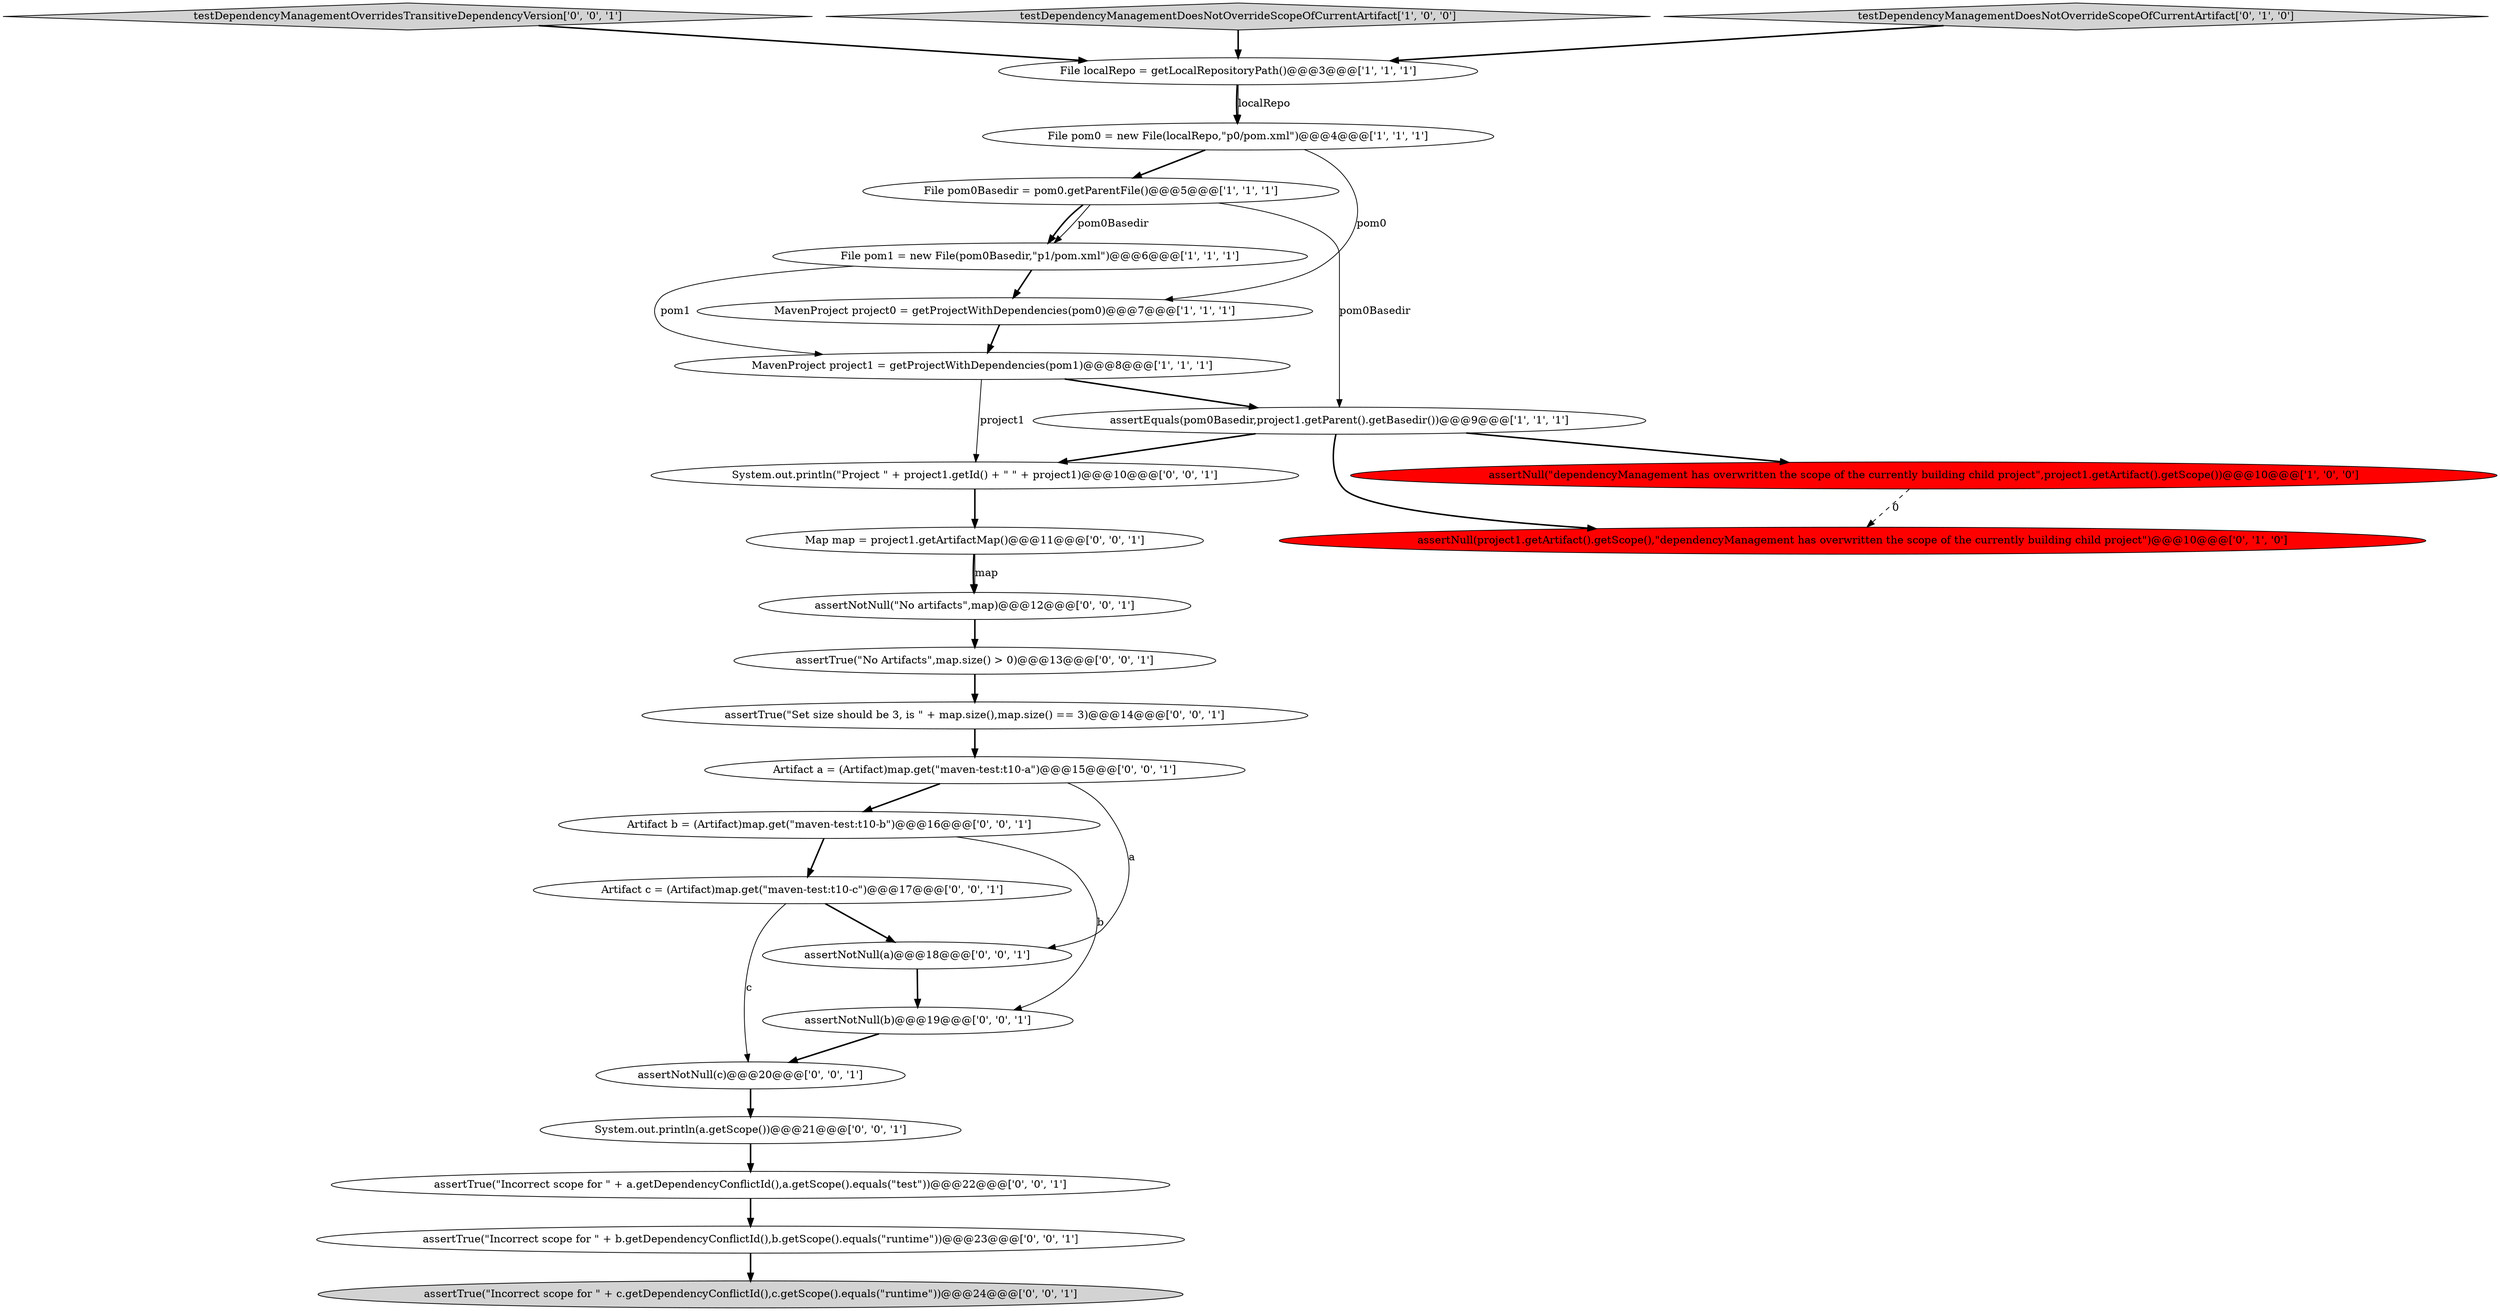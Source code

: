 digraph {
18 [style = filled, label = "Artifact c = (Artifact)map.get(\"maven-test:t10-c\")@@@17@@@['0', '0', '1']", fillcolor = white, shape = ellipse image = "AAA0AAABBB3BBB"];
11 [style = filled, label = "assertTrue(\"No Artifacts\",map.size() > 0)@@@13@@@['0', '0', '1']", fillcolor = white, shape = ellipse image = "AAA0AAABBB3BBB"];
8 [style = filled, label = "assertNull(\"dependencyManagement has overwritten the scope of the currently building child project\",project1.getArtifact().getScope())@@@10@@@['1', '0', '0']", fillcolor = red, shape = ellipse image = "AAA1AAABBB1BBB"];
25 [style = filled, label = "assertTrue(\"Incorrect scope for \" + a.getDependencyConflictId(),a.getScope().equals(\"test\"))@@@22@@@['0', '0', '1']", fillcolor = white, shape = ellipse image = "AAA0AAABBB3BBB"];
7 [style = filled, label = "assertEquals(pom0Basedir,project1.getParent().getBasedir())@@@9@@@['1', '1', '1']", fillcolor = white, shape = ellipse image = "AAA0AAABBB1BBB"];
5 [style = filled, label = "File pom0Basedir = pom0.getParentFile()@@@5@@@['1', '1', '1']", fillcolor = white, shape = ellipse image = "AAA0AAABBB1BBB"];
2 [style = filled, label = "MavenProject project1 = getProjectWithDependencies(pom1)@@@8@@@['1', '1', '1']", fillcolor = white, shape = ellipse image = "AAA0AAABBB1BBB"];
12 [style = filled, label = "Artifact b = (Artifact)map.get(\"maven-test:t10-b\")@@@16@@@['0', '0', '1']", fillcolor = white, shape = ellipse image = "AAA0AAABBB3BBB"];
21 [style = filled, label = "assertTrue(\"Incorrect scope for \" + c.getDependencyConflictId(),c.getScope().equals(\"runtime\"))@@@24@@@['0', '0', '1']", fillcolor = lightgray, shape = ellipse image = "AAA0AAABBB3BBB"];
23 [style = filled, label = "Map map = project1.getArtifactMap()@@@11@@@['0', '0', '1']", fillcolor = white, shape = ellipse image = "AAA0AAABBB3BBB"];
3 [style = filled, label = "File pom1 = new File(pom0Basedir,\"p1/pom.xml\")@@@6@@@['1', '1', '1']", fillcolor = white, shape = ellipse image = "AAA0AAABBB1BBB"];
4 [style = filled, label = "File localRepo = getLocalRepositoryPath()@@@3@@@['1', '1', '1']", fillcolor = white, shape = ellipse image = "AAA0AAABBB1BBB"];
15 [style = filled, label = "testDependencyManagementOverridesTransitiveDependencyVersion['0', '0', '1']", fillcolor = lightgray, shape = diamond image = "AAA0AAABBB3BBB"];
19 [style = filled, label = "assertNotNull(a)@@@18@@@['0', '0', '1']", fillcolor = white, shape = ellipse image = "AAA0AAABBB3BBB"];
1 [style = filled, label = "testDependencyManagementDoesNotOverrideScopeOfCurrentArtifact['1', '0', '0']", fillcolor = lightgray, shape = diamond image = "AAA0AAABBB1BBB"];
24 [style = filled, label = "Artifact a = (Artifact)map.get(\"maven-test:t10-a\")@@@15@@@['0', '0', '1']", fillcolor = white, shape = ellipse image = "AAA0AAABBB3BBB"];
0 [style = filled, label = "File pom0 = new File(localRepo,\"p0/pom.xml\")@@@4@@@['1', '1', '1']", fillcolor = white, shape = ellipse image = "AAA0AAABBB1BBB"];
13 [style = filled, label = "System.out.println(a.getScope())@@@21@@@['0', '0', '1']", fillcolor = white, shape = ellipse image = "AAA0AAABBB3BBB"];
26 [style = filled, label = "assertTrue(\"Set size should be 3, is \" + map.size(),map.size() == 3)@@@14@@@['0', '0', '1']", fillcolor = white, shape = ellipse image = "AAA0AAABBB3BBB"];
6 [style = filled, label = "MavenProject project0 = getProjectWithDependencies(pom0)@@@7@@@['1', '1', '1']", fillcolor = white, shape = ellipse image = "AAA0AAABBB1BBB"];
16 [style = filled, label = "assertNotNull(\"No artifacts\",map)@@@12@@@['0', '0', '1']", fillcolor = white, shape = ellipse image = "AAA0AAABBB3BBB"];
20 [style = filled, label = "assertTrue(\"Incorrect scope for \" + b.getDependencyConflictId(),b.getScope().equals(\"runtime\"))@@@23@@@['0', '0', '1']", fillcolor = white, shape = ellipse image = "AAA0AAABBB3BBB"];
22 [style = filled, label = "assertNotNull(c)@@@20@@@['0', '0', '1']", fillcolor = white, shape = ellipse image = "AAA0AAABBB3BBB"];
10 [style = filled, label = "testDependencyManagementDoesNotOverrideScopeOfCurrentArtifact['0', '1', '0']", fillcolor = lightgray, shape = diamond image = "AAA0AAABBB2BBB"];
14 [style = filled, label = "assertNotNull(b)@@@19@@@['0', '0', '1']", fillcolor = white, shape = ellipse image = "AAA0AAABBB3BBB"];
9 [style = filled, label = "assertNull(project1.getArtifact().getScope(),\"dependencyManagement has overwritten the scope of the currently building child project\")@@@10@@@['0', '1', '0']", fillcolor = red, shape = ellipse image = "AAA1AAABBB2BBB"];
17 [style = filled, label = "System.out.println(\"Project \" + project1.getId() + \" \" + project1)@@@10@@@['0', '0', '1']", fillcolor = white, shape = ellipse image = "AAA0AAABBB3BBB"];
5->3 [style = bold, label=""];
13->25 [style = bold, label=""];
1->4 [style = bold, label=""];
23->16 [style = bold, label=""];
24->12 [style = bold, label=""];
7->17 [style = bold, label=""];
16->11 [style = bold, label=""];
14->22 [style = bold, label=""];
18->19 [style = bold, label=""];
3->6 [style = bold, label=""];
7->8 [style = bold, label=""];
26->24 [style = bold, label=""];
2->17 [style = solid, label="project1"];
17->23 [style = bold, label=""];
23->16 [style = solid, label="map"];
4->0 [style = bold, label=""];
6->2 [style = bold, label=""];
12->14 [style = solid, label="b"];
20->21 [style = bold, label=""];
7->9 [style = bold, label=""];
8->9 [style = dashed, label="0"];
11->26 [style = bold, label=""];
25->20 [style = bold, label=""];
19->14 [style = bold, label=""];
4->0 [style = solid, label="localRepo"];
24->19 [style = solid, label="a"];
5->7 [style = solid, label="pom0Basedir"];
3->2 [style = solid, label="pom1"];
18->22 [style = solid, label="c"];
12->18 [style = bold, label=""];
15->4 [style = bold, label=""];
10->4 [style = bold, label=""];
2->7 [style = bold, label=""];
5->3 [style = solid, label="pom0Basedir"];
0->6 [style = solid, label="pom0"];
22->13 [style = bold, label=""];
0->5 [style = bold, label=""];
}
